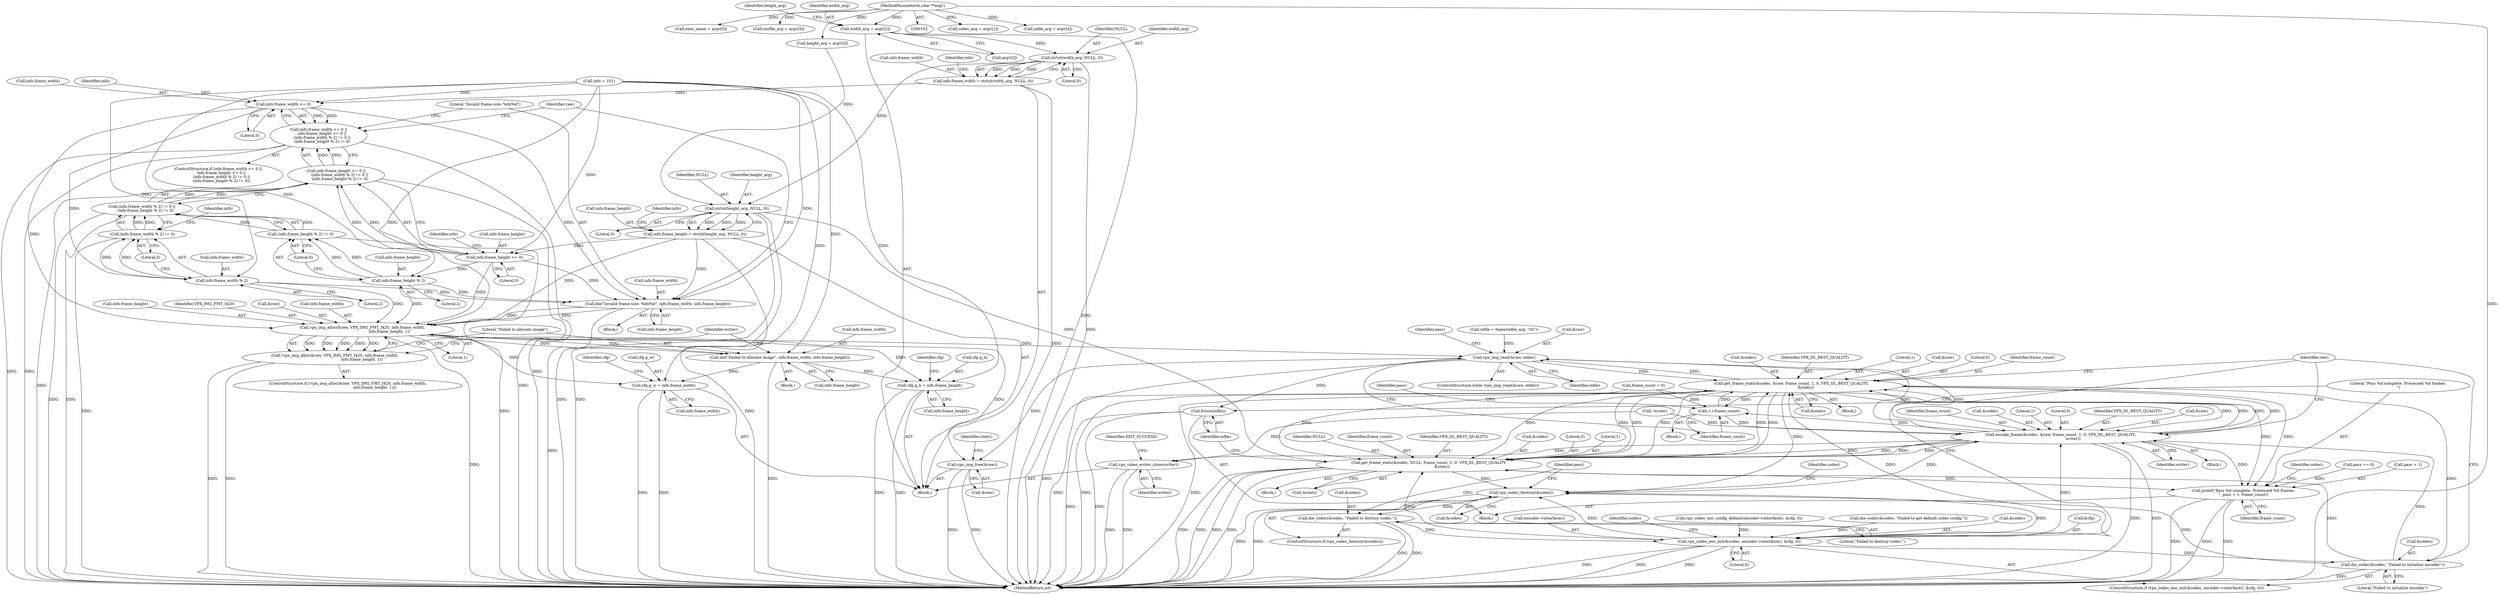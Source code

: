 digraph "1_Android_5a9753fca56f0eeb9f61e342b2fccffc364f9426_18@array" {
"1000142" [label="(Call,width_arg = argv[2])"];
"1000104" [label="(MethodParameterIn,char **argv)"];
"1000207" [label="(Call,strtol(width_arg, NULL, 0))"];
"1000203" [label="(Call,info.frame_width = strtol(width_arg, NULL, 0))"];
"1000221" [label="(Call,info.frame_width <= 0)"];
"1000220" [label="(Call,info.frame_width <= 0 ||\n      info.frame_height <= 0 ||\n      (info.frame_width % 2) != 0 ||\n      (info.frame_height % 2) != 0)"];
"1000234" [label="(Call,info.frame_width % 2)"];
"1000233" [label="(Call,(info.frame_width % 2) != 0)"];
"1000232" [label="(Call,(info.frame_width % 2) != 0 ||\n      (info.frame_height % 2) != 0)"];
"1000226" [label="(Call,info.frame_height <= 0 ||\n      (info.frame_width % 2) != 0 ||\n      (info.frame_height % 2) != 0)"];
"1000248" [label="(Call,die(\"Invalid frame size: %dx%d\", info.frame_width, info.frame_height))"];
"1000258" [label="(Call,vpx_img_alloc(&raw, VPX_IMG_FMT_I420, info.frame_width,\n                                             info.frame_height, 1))"];
"1000257" [label="(Call,!vpx_img_alloc(&raw, VPX_IMG_FMT_I420, info.frame_width,\n                                             info.frame_height, 1))"];
"1000270" [label="(Call,die(\"Failed to allocate image\", info.frame_width, info.frame_height))"];
"1000308" [label="(Call,cfg.g_w = info.frame_width)"];
"1000315" [label="(Call,cfg.g_h = info.frame_height)"];
"1000408" [label="(Call,vpx_img_read(&raw, infile))"];
"1000420" [label="(Call,get_frame_stats(&codec, &raw, frame_count, 1, 0, VPX_DL_BEST_QUALITY,\n                        &stats))"];
"1000413" [label="(Call,++frame_count)"];
"1000433" [label="(Call,encode_frame(&codec, &raw, frame_count, 1, 0, VPX_DL_BEST_QUALITY,\n                     writer))"];
"1000448" [label="(Call,get_frame_stats(&codec, NULL, frame_count, 1, 0, VPX_DL_BEST_QUALITY,\n                      &stats))"];
"1000464" [label="(Call,printf(\"Pass %d complete. Processed %d frames.\n\", pass + 1, frame_count))"];
"1000471" [label="(Call,vpx_codec_destroy(&codec))"];
"1000396" [label="(Call,vpx_codec_enc_init(&codec, encoder->interface(), &cfg, 0))"];
"1000403" [label="(Call,die_codec(&codec, \"Failed to initialize encoder\"))"];
"1000474" [label="(Call,die_codec(&codec, \"Failed to destroy codec.\"))"];
"1000485" [label="(Call,vpx_video_writer_close(writer))"];
"1000462" [label="(Call,fclose(infile))"];
"1000478" [label="(Call,vpx_img_free(&raw))"];
"1000215" [label="(Call,strtol(height_arg, NULL, 0))"];
"1000211" [label="(Call,info.frame_height = strtol(height_arg, NULL, 0))"];
"1000227" [label="(Call,info.frame_height <= 0)"];
"1000241" [label="(Call,info.frame_height % 2)"];
"1000240" [label="(Call,(info.frame_height % 2) != 0)"];
"1000227" [label="(Call,info.frame_height <= 0)"];
"1000204" [label="(Call,info.frame_width)"];
"1000465" [label="(Literal,\"Pass %d complete. Processed %d frames.\n\")"];
"1000400" [label="(Call,&cfg)"];
"1000241" [label="(Call,info.frame_height % 2)"];
"1000438" [label="(Identifier,frame_count)"];
"1000226" [label="(Call,info.frame_height <= 0 ||\n      (info.frame_width % 2) != 0 ||\n      (info.frame_height % 2) != 0)"];
"1000275" [label="(Call,info.frame_height)"];
"1000137" [label="(Call,codec_arg = argv[1])"];
"1000279" [label="(Identifier,writer)"];
"1000420" [label="(Call,get_frame_stats(&codec, &raw, frame_count, 1, 0, VPX_DL_BEST_QUALITY,\n                        &stats))"];
"1000463" [label="(Identifier,infile)"];
"1000203" [label="(Call,info.frame_width = strtol(width_arg, NULL, 0))"];
"1000406" [label="(Literal,\"Failed to initialize encoder\")"];
"1000399" [label="(Call,encoder->interface())"];
"1000257" [label="(Call,!vpx_img_alloc(&raw, VPX_IMG_FMT_I420, info.frame_width,\n                                             info.frame_height, 1))"];
"1000357" [label="(Identifier,pass)"];
"1000250" [label="(Call,info.frame_width)"];
"1000272" [label="(Call,info.frame_width)"];
"1000417" [label="(Identifier,pass)"];
"1000442" [label="(Identifier,writer)"];
"1000472" [label="(Call,&codec)"];
"1000428" [label="(Identifier,VPX_DL_BEST_QUALITY)"];
"1000213" [label="(Identifier,info)"];
"1000233" [label="(Call,(info.frame_width % 2) != 0)"];
"1000405" [label="(Identifier,codec)"];
"1000432" [label="(Block,)"];
"1000260" [label="(Identifier,raw)"];
"1000473" [label="(Identifier,codec)"];
"1000456" [label="(Call,&stats)"];
"1000312" [label="(Call,info.frame_width)"];
"1000297" [label="(Call,vpx_codec_enc_config_default(encoder->interface(), &cfg, 0))"];
"1000268" [label="(Literal,1)"];
"1000325" [label="(Identifier,cfg)"];
"1000434" [label="(Call,&codec)"];
"1000225" [label="(Literal,0)"];
"1000308" [label="(Call,cfg.g_w = info.frame_width)"];
"1000470" [label="(ControlStructure,if (vpx_codec_destroy(&codec)))"];
"1000426" [label="(Literal,1)"];
"1000246" [label="(Literal,0)"];
"1000404" [label="(Call,&codec)"];
"1000486" [label="(Identifier,writer)"];
"1000222" [label="(Call,info.frame_width)"];
"1000270" [label="(Call,die(\"Failed to allocate image\", info.frame_width, info.frame_height))"];
"1000316" [label="(Call,cfg.g_h)"];
"1000423" [label="(Call,&raw)"];
"1000209" [label="(Identifier,NULL)"];
"1000258" [label="(Call,vpx_img_alloc(&raw, VPX_IMG_FMT_I420, info.frame_width,\n                                             info.frame_height, 1))"];
"1000265" [label="(Call,info.frame_height)"];
"1000286" [label="(Call,!writer)"];
"1000152" [label="(Call,infile_arg = argv[4])"];
"1000253" [label="(Call,info.frame_height)"];
"1000212" [label="(Call,info.frame_height)"];
"1000433" [label="(Call,encode_frame(&codec, &raw, frame_count, 1, 0, VPX_DL_BEST_QUALITY,\n                     writer))"];
"1000429" [label="(Call,&stats)"];
"1000439" [label="(Literal,1)"];
"1000261" [label="(Identifier,VPX_IMG_FMT_I420)"];
"1000105" [label="(Block,)"];
"1000162" [label="(Call,exec_name = argv[0])"];
"1000217" [label="(Identifier,NULL)"];
"1000485" [label="(Call,vpx_video_writer_close(writer))"];
"1000157" [label="(Call,outfile_arg = argv[5])"];
"1000419" [label="(Block,)"];
"1000144" [label="(Call,argv[2])"];
"1000229" [label="(Identifier,info)"];
"1000410" [label="(Identifier,raw)"];
"1000259" [label="(Call,&raw)"];
"1000235" [label="(Call,info.frame_width)"];
"1000387" [label="(Call,infile = fopen(infile_arg, \"rb\"))"];
"1000245" [label="(Literal,2)"];
"1000242" [label="(Call,info.frame_height)"];
"1000148" [label="(Identifier,height_arg)"];
"1000228" [label="(Call,info.frame_height)"];
"1000232" [label="(Call,(info.frame_width % 2) != 0 ||\n      (info.frame_height % 2) != 0)"];
"1000412" [label="(Block,)"];
"1000396" [label="(Call,vpx_codec_enc_init(&codec, encoder->interface(), &cfg, 0))"];
"1000448" [label="(Call,get_frame_stats(&codec, NULL, frame_count, 1, 0, VPX_DL_BEST_QUALITY,\n                      &stats))"];
"1000216" [label="(Identifier,height_arg)"];
"1000427" [label="(Literal,0)"];
"1000474" [label="(Call,die_codec(&codec, \"Failed to destroy codec.\"))"];
"1000444" [label="(Call,pass == 0)"];
"1000451" [label="(Identifier,NULL)"];
"1000104" [label="(MethodParameterIn,char **argv)"];
"1000143" [label="(Identifier,width_arg)"];
"1000452" [label="(Identifier,frame_count)"];
"1000440" [label="(Literal,0)"];
"1000409" [label="(Call,&raw)"];
"1000455" [label="(Identifier,VPX_DL_BEST_QUALITY)"];
"1000488" [label="(Identifier,EXIT_SUCCESS)"];
"1000476" [label="(Identifier,codec)"];
"1000411" [label="(Identifier,infile)"];
"1000309" [label="(Call,cfg.g_w)"];
"1000447" [label="(Block,)"];
"1000142" [label="(Call,width_arg = argv[2])"];
"1000269" [label="(Block,)"];
"1000489" [label="(MethodReturn,int)"];
"1000240" [label="(Call,(info.frame_height % 2) != 0)"];
"1000211" [label="(Call,info.frame_height = strtol(height_arg, NULL, 0))"];
"1000234" [label="(Call,info.frame_width % 2)"];
"1000315" [label="(Call,cfg.g_h = info.frame_height)"];
"1000441" [label="(Identifier,VPX_DL_BEST_QUALITY)"];
"1000475" [label="(Call,&codec)"];
"1000248" [label="(Call,die(\"Invalid frame size: %dx%d\", info.frame_width, info.frame_height))"];
"1000478" [label="(Call,vpx_img_free(&raw))"];
"1000407" [label="(ControlStructure,while (vpx_img_read(&raw, infile)))"];
"1000483" [label="(Identifier,stats)"];
"1000271" [label="(Literal,\"Failed to allocate image\")"];
"1000479" [label="(Call,&raw)"];
"1000238" [label="(Literal,2)"];
"1000223" [label="(Identifier,info)"];
"1000445" [label="(Identifier,pass)"];
"1000304" [label="(Call,die_codec(&codec, \"Failed to get default codec config.\"))"];
"1000122" [label="(Call,info = {0})"];
"1000147" [label="(Call,height_arg = argv[3])"];
"1000471" [label="(Call,vpx_codec_destroy(&codec))"];
"1000449" [label="(Call,&codec)"];
"1000207" [label="(Call,strtol(width_arg, NULL, 0))"];
"1000262" [label="(Call,info.frame_width)"];
"1000414" [label="(Identifier,frame_count)"];
"1000464" [label="(Call,printf(\"Pass %d complete. Processed %d frames.\n\", pass + 1, frame_count))"];
"1000239" [label="(Literal,0)"];
"1000477" [label="(Literal,\"Failed to destroy codec.\")"];
"1000220" [label="(Call,info.frame_width <= 0 ||\n      info.frame_height <= 0 ||\n      (info.frame_width % 2) != 0 ||\n      (info.frame_height % 2) != 0)"];
"1000436" [label="(Call,&raw)"];
"1000454" [label="(Literal,0)"];
"1000469" [label="(Identifier,frame_count)"];
"1000218" [label="(Literal,0)"];
"1000210" [label="(Literal,0)"];
"1000247" [label="(Block,)"];
"1000256" [label="(ControlStructure,if (!vpx_img_alloc(&raw, VPX_IMG_FMT_I420, info.frame_width,\n                                             info.frame_height, 1)))"];
"1000219" [label="(ControlStructure,if (info.frame_width <= 0 ||\n      info.frame_height <= 0 ||\n      (info.frame_width % 2) != 0 ||\n      (info.frame_height % 2) != 0))"];
"1000453" [label="(Literal,1)"];
"1000408" [label="(Call,vpx_img_read(&raw, infile))"];
"1000395" [label="(ControlStructure,if (vpx_codec_enc_init(&codec, encoder->interface(), &cfg, 0)))"];
"1000397" [label="(Call,&codec)"];
"1000402" [label="(Literal,0)"];
"1000236" [label="(Identifier,info)"];
"1000249" [label="(Literal,\"Invalid frame size: %dx%d\")"];
"1000466" [label="(Call,pass + 1)"];
"1000413" [label="(Call,++frame_count)"];
"1000358" [label="(Block,)"];
"1000221" [label="(Call,info.frame_width <= 0)"];
"1000425" [label="(Identifier,frame_count)"];
"1000231" [label="(Literal,0)"];
"1000215" [label="(Call,strtol(height_arg, NULL, 0))"];
"1000319" [label="(Call,info.frame_height)"];
"1000243" [label="(Identifier,info)"];
"1000421" [label="(Call,&codec)"];
"1000317" [label="(Identifier,cfg)"];
"1000360" [label="(Call,frame_count = 0)"];
"1000208" [label="(Identifier,width_arg)"];
"1000462" [label="(Call,fclose(infile))"];
"1000403" [label="(Call,die_codec(&codec, \"Failed to initialize encoder\"))"];
"1000142" -> "1000105"  [label="AST: "];
"1000142" -> "1000144"  [label="CFG: "];
"1000143" -> "1000142"  [label="AST: "];
"1000144" -> "1000142"  [label="AST: "];
"1000148" -> "1000142"  [label="CFG: "];
"1000142" -> "1000489"  [label="DDG: "];
"1000104" -> "1000142"  [label="DDG: "];
"1000142" -> "1000207"  [label="DDG: "];
"1000104" -> "1000102"  [label="AST: "];
"1000104" -> "1000489"  [label="DDG: "];
"1000104" -> "1000137"  [label="DDG: "];
"1000104" -> "1000147"  [label="DDG: "];
"1000104" -> "1000152"  [label="DDG: "];
"1000104" -> "1000157"  [label="DDG: "];
"1000104" -> "1000162"  [label="DDG: "];
"1000207" -> "1000203"  [label="AST: "];
"1000207" -> "1000210"  [label="CFG: "];
"1000208" -> "1000207"  [label="AST: "];
"1000209" -> "1000207"  [label="AST: "];
"1000210" -> "1000207"  [label="AST: "];
"1000203" -> "1000207"  [label="CFG: "];
"1000207" -> "1000489"  [label="DDG: "];
"1000207" -> "1000203"  [label="DDG: "];
"1000207" -> "1000203"  [label="DDG: "];
"1000207" -> "1000203"  [label="DDG: "];
"1000207" -> "1000215"  [label="DDG: "];
"1000203" -> "1000105"  [label="AST: "];
"1000204" -> "1000203"  [label="AST: "];
"1000213" -> "1000203"  [label="CFG: "];
"1000203" -> "1000489"  [label="DDG: "];
"1000203" -> "1000221"  [label="DDG: "];
"1000221" -> "1000220"  [label="AST: "];
"1000221" -> "1000225"  [label="CFG: "];
"1000222" -> "1000221"  [label="AST: "];
"1000225" -> "1000221"  [label="AST: "];
"1000229" -> "1000221"  [label="CFG: "];
"1000220" -> "1000221"  [label="CFG: "];
"1000221" -> "1000220"  [label="DDG: "];
"1000221" -> "1000220"  [label="DDG: "];
"1000122" -> "1000221"  [label="DDG: "];
"1000221" -> "1000234"  [label="DDG: "];
"1000221" -> "1000248"  [label="DDG: "];
"1000221" -> "1000258"  [label="DDG: "];
"1000220" -> "1000219"  [label="AST: "];
"1000220" -> "1000226"  [label="CFG: "];
"1000226" -> "1000220"  [label="AST: "];
"1000249" -> "1000220"  [label="CFG: "];
"1000260" -> "1000220"  [label="CFG: "];
"1000220" -> "1000489"  [label="DDG: "];
"1000220" -> "1000489"  [label="DDG: "];
"1000220" -> "1000489"  [label="DDG: "];
"1000226" -> "1000220"  [label="DDG: "];
"1000226" -> "1000220"  [label="DDG: "];
"1000234" -> "1000233"  [label="AST: "];
"1000234" -> "1000238"  [label="CFG: "];
"1000235" -> "1000234"  [label="AST: "];
"1000238" -> "1000234"  [label="AST: "];
"1000239" -> "1000234"  [label="CFG: "];
"1000234" -> "1000233"  [label="DDG: "];
"1000234" -> "1000233"  [label="DDG: "];
"1000122" -> "1000234"  [label="DDG: "];
"1000234" -> "1000248"  [label="DDG: "];
"1000234" -> "1000258"  [label="DDG: "];
"1000233" -> "1000232"  [label="AST: "];
"1000233" -> "1000239"  [label="CFG: "];
"1000239" -> "1000233"  [label="AST: "];
"1000243" -> "1000233"  [label="CFG: "];
"1000232" -> "1000233"  [label="CFG: "];
"1000233" -> "1000489"  [label="DDG: "];
"1000233" -> "1000232"  [label="DDG: "];
"1000233" -> "1000232"  [label="DDG: "];
"1000232" -> "1000226"  [label="AST: "];
"1000232" -> "1000240"  [label="CFG: "];
"1000240" -> "1000232"  [label="AST: "];
"1000226" -> "1000232"  [label="CFG: "];
"1000232" -> "1000489"  [label="DDG: "];
"1000232" -> "1000489"  [label="DDG: "];
"1000232" -> "1000226"  [label="DDG: "];
"1000232" -> "1000226"  [label="DDG: "];
"1000240" -> "1000232"  [label="DDG: "];
"1000240" -> "1000232"  [label="DDG: "];
"1000226" -> "1000227"  [label="CFG: "];
"1000227" -> "1000226"  [label="AST: "];
"1000226" -> "1000489"  [label="DDG: "];
"1000226" -> "1000489"  [label="DDG: "];
"1000227" -> "1000226"  [label="DDG: "];
"1000227" -> "1000226"  [label="DDG: "];
"1000248" -> "1000247"  [label="AST: "];
"1000248" -> "1000253"  [label="CFG: "];
"1000249" -> "1000248"  [label="AST: "];
"1000250" -> "1000248"  [label="AST: "];
"1000253" -> "1000248"  [label="AST: "];
"1000260" -> "1000248"  [label="CFG: "];
"1000248" -> "1000489"  [label="DDG: "];
"1000122" -> "1000248"  [label="DDG: "];
"1000227" -> "1000248"  [label="DDG: "];
"1000211" -> "1000248"  [label="DDG: "];
"1000241" -> "1000248"  [label="DDG: "];
"1000248" -> "1000258"  [label="DDG: "];
"1000248" -> "1000258"  [label="DDG: "];
"1000258" -> "1000257"  [label="AST: "];
"1000258" -> "1000268"  [label="CFG: "];
"1000259" -> "1000258"  [label="AST: "];
"1000261" -> "1000258"  [label="AST: "];
"1000262" -> "1000258"  [label="AST: "];
"1000265" -> "1000258"  [label="AST: "];
"1000268" -> "1000258"  [label="AST: "];
"1000257" -> "1000258"  [label="CFG: "];
"1000258" -> "1000489"  [label="DDG: "];
"1000258" -> "1000257"  [label="DDG: "];
"1000258" -> "1000257"  [label="DDG: "];
"1000258" -> "1000257"  [label="DDG: "];
"1000258" -> "1000257"  [label="DDG: "];
"1000258" -> "1000257"  [label="DDG: "];
"1000122" -> "1000258"  [label="DDG: "];
"1000227" -> "1000258"  [label="DDG: "];
"1000211" -> "1000258"  [label="DDG: "];
"1000241" -> "1000258"  [label="DDG: "];
"1000258" -> "1000270"  [label="DDG: "];
"1000258" -> "1000270"  [label="DDG: "];
"1000258" -> "1000308"  [label="DDG: "];
"1000258" -> "1000315"  [label="DDG: "];
"1000258" -> "1000408"  [label="DDG: "];
"1000258" -> "1000478"  [label="DDG: "];
"1000257" -> "1000256"  [label="AST: "];
"1000271" -> "1000257"  [label="CFG: "];
"1000279" -> "1000257"  [label="CFG: "];
"1000257" -> "1000489"  [label="DDG: "];
"1000257" -> "1000489"  [label="DDG: "];
"1000270" -> "1000269"  [label="AST: "];
"1000270" -> "1000275"  [label="CFG: "];
"1000271" -> "1000270"  [label="AST: "];
"1000272" -> "1000270"  [label="AST: "];
"1000275" -> "1000270"  [label="AST: "];
"1000279" -> "1000270"  [label="CFG: "];
"1000270" -> "1000489"  [label="DDG: "];
"1000122" -> "1000270"  [label="DDG: "];
"1000270" -> "1000308"  [label="DDG: "];
"1000270" -> "1000315"  [label="DDG: "];
"1000308" -> "1000105"  [label="AST: "];
"1000308" -> "1000312"  [label="CFG: "];
"1000309" -> "1000308"  [label="AST: "];
"1000312" -> "1000308"  [label="AST: "];
"1000317" -> "1000308"  [label="CFG: "];
"1000308" -> "1000489"  [label="DDG: "];
"1000308" -> "1000489"  [label="DDG: "];
"1000122" -> "1000308"  [label="DDG: "];
"1000315" -> "1000105"  [label="AST: "];
"1000315" -> "1000319"  [label="CFG: "];
"1000316" -> "1000315"  [label="AST: "];
"1000319" -> "1000315"  [label="AST: "];
"1000325" -> "1000315"  [label="CFG: "];
"1000315" -> "1000489"  [label="DDG: "];
"1000315" -> "1000489"  [label="DDG: "];
"1000122" -> "1000315"  [label="DDG: "];
"1000408" -> "1000407"  [label="AST: "];
"1000408" -> "1000411"  [label="CFG: "];
"1000409" -> "1000408"  [label="AST: "];
"1000411" -> "1000408"  [label="AST: "];
"1000414" -> "1000408"  [label="CFG: "];
"1000445" -> "1000408"  [label="CFG: "];
"1000408" -> "1000489"  [label="DDG: "];
"1000433" -> "1000408"  [label="DDG: "];
"1000420" -> "1000408"  [label="DDG: "];
"1000387" -> "1000408"  [label="DDG: "];
"1000408" -> "1000420"  [label="DDG: "];
"1000408" -> "1000433"  [label="DDG: "];
"1000408" -> "1000462"  [label="DDG: "];
"1000408" -> "1000478"  [label="DDG: "];
"1000420" -> "1000419"  [label="AST: "];
"1000420" -> "1000429"  [label="CFG: "];
"1000421" -> "1000420"  [label="AST: "];
"1000423" -> "1000420"  [label="AST: "];
"1000425" -> "1000420"  [label="AST: "];
"1000426" -> "1000420"  [label="AST: "];
"1000427" -> "1000420"  [label="AST: "];
"1000428" -> "1000420"  [label="AST: "];
"1000429" -> "1000420"  [label="AST: "];
"1000410" -> "1000420"  [label="CFG: "];
"1000420" -> "1000489"  [label="DDG: "];
"1000420" -> "1000489"  [label="DDG: "];
"1000420" -> "1000489"  [label="DDG: "];
"1000420" -> "1000413"  [label="DDG: "];
"1000396" -> "1000420"  [label="DDG: "];
"1000403" -> "1000420"  [label="DDG: "];
"1000433" -> "1000420"  [label="DDG: "];
"1000433" -> "1000420"  [label="DDG: "];
"1000413" -> "1000420"  [label="DDG: "];
"1000448" -> "1000420"  [label="DDG: "];
"1000448" -> "1000420"  [label="DDG: "];
"1000420" -> "1000433"  [label="DDG: "];
"1000420" -> "1000433"  [label="DDG: "];
"1000420" -> "1000448"  [label="DDG: "];
"1000420" -> "1000448"  [label="DDG: "];
"1000420" -> "1000448"  [label="DDG: "];
"1000420" -> "1000448"  [label="DDG: "];
"1000420" -> "1000464"  [label="DDG: "];
"1000420" -> "1000471"  [label="DDG: "];
"1000413" -> "1000412"  [label="AST: "];
"1000413" -> "1000414"  [label="CFG: "];
"1000414" -> "1000413"  [label="AST: "];
"1000417" -> "1000413"  [label="CFG: "];
"1000360" -> "1000413"  [label="DDG: "];
"1000433" -> "1000413"  [label="DDG: "];
"1000413" -> "1000433"  [label="DDG: "];
"1000433" -> "1000432"  [label="AST: "];
"1000433" -> "1000442"  [label="CFG: "];
"1000434" -> "1000433"  [label="AST: "];
"1000436" -> "1000433"  [label="AST: "];
"1000438" -> "1000433"  [label="AST: "];
"1000439" -> "1000433"  [label="AST: "];
"1000440" -> "1000433"  [label="AST: "];
"1000441" -> "1000433"  [label="AST: "];
"1000442" -> "1000433"  [label="AST: "];
"1000410" -> "1000433"  [label="CFG: "];
"1000433" -> "1000489"  [label="DDG: "];
"1000433" -> "1000489"  [label="DDG: "];
"1000396" -> "1000433"  [label="DDG: "];
"1000403" -> "1000433"  [label="DDG: "];
"1000448" -> "1000433"  [label="DDG: "];
"1000286" -> "1000433"  [label="DDG: "];
"1000433" -> "1000448"  [label="DDG: "];
"1000433" -> "1000448"  [label="DDG: "];
"1000433" -> "1000448"  [label="DDG: "];
"1000433" -> "1000464"  [label="DDG: "];
"1000433" -> "1000471"  [label="DDG: "];
"1000433" -> "1000485"  [label="DDG: "];
"1000448" -> "1000447"  [label="AST: "];
"1000448" -> "1000456"  [label="CFG: "];
"1000449" -> "1000448"  [label="AST: "];
"1000451" -> "1000448"  [label="AST: "];
"1000452" -> "1000448"  [label="AST: "];
"1000453" -> "1000448"  [label="AST: "];
"1000454" -> "1000448"  [label="AST: "];
"1000455" -> "1000448"  [label="AST: "];
"1000456" -> "1000448"  [label="AST: "];
"1000463" -> "1000448"  [label="CFG: "];
"1000448" -> "1000489"  [label="DDG: "];
"1000448" -> "1000489"  [label="DDG: "];
"1000448" -> "1000489"  [label="DDG: "];
"1000448" -> "1000489"  [label="DDG: "];
"1000396" -> "1000448"  [label="DDG: "];
"1000403" -> "1000448"  [label="DDG: "];
"1000215" -> "1000448"  [label="DDG: "];
"1000360" -> "1000448"  [label="DDG: "];
"1000448" -> "1000464"  [label="DDG: "];
"1000448" -> "1000471"  [label="DDG: "];
"1000464" -> "1000358"  [label="AST: "];
"1000464" -> "1000469"  [label="CFG: "];
"1000465" -> "1000464"  [label="AST: "];
"1000466" -> "1000464"  [label="AST: "];
"1000469" -> "1000464"  [label="AST: "];
"1000473" -> "1000464"  [label="CFG: "];
"1000464" -> "1000489"  [label="DDG: "];
"1000464" -> "1000489"  [label="DDG: "];
"1000464" -> "1000489"  [label="DDG: "];
"1000444" -> "1000464"  [label="DDG: "];
"1000360" -> "1000464"  [label="DDG: "];
"1000471" -> "1000470"  [label="AST: "];
"1000471" -> "1000472"  [label="CFG: "];
"1000472" -> "1000471"  [label="AST: "];
"1000476" -> "1000471"  [label="CFG: "];
"1000357" -> "1000471"  [label="CFG: "];
"1000471" -> "1000489"  [label="DDG: "];
"1000471" -> "1000489"  [label="DDG: "];
"1000471" -> "1000396"  [label="DDG: "];
"1000396" -> "1000471"  [label="DDG: "];
"1000403" -> "1000471"  [label="DDG: "];
"1000471" -> "1000474"  [label="DDG: "];
"1000396" -> "1000395"  [label="AST: "];
"1000396" -> "1000402"  [label="CFG: "];
"1000397" -> "1000396"  [label="AST: "];
"1000399" -> "1000396"  [label="AST: "];
"1000400" -> "1000396"  [label="AST: "];
"1000402" -> "1000396"  [label="AST: "];
"1000405" -> "1000396"  [label="CFG: "];
"1000410" -> "1000396"  [label="CFG: "];
"1000396" -> "1000489"  [label="DDG: "];
"1000396" -> "1000489"  [label="DDG: "];
"1000396" -> "1000489"  [label="DDG: "];
"1000304" -> "1000396"  [label="DDG: "];
"1000474" -> "1000396"  [label="DDG: "];
"1000297" -> "1000396"  [label="DDG: "];
"1000396" -> "1000403"  [label="DDG: "];
"1000403" -> "1000395"  [label="AST: "];
"1000403" -> "1000406"  [label="CFG: "];
"1000404" -> "1000403"  [label="AST: "];
"1000406" -> "1000403"  [label="AST: "];
"1000410" -> "1000403"  [label="CFG: "];
"1000403" -> "1000489"  [label="DDG: "];
"1000474" -> "1000470"  [label="AST: "];
"1000474" -> "1000477"  [label="CFG: "];
"1000475" -> "1000474"  [label="AST: "];
"1000477" -> "1000474"  [label="AST: "];
"1000357" -> "1000474"  [label="CFG: "];
"1000474" -> "1000489"  [label="DDG: "];
"1000474" -> "1000489"  [label="DDG: "];
"1000485" -> "1000105"  [label="AST: "];
"1000485" -> "1000486"  [label="CFG: "];
"1000486" -> "1000485"  [label="AST: "];
"1000488" -> "1000485"  [label="CFG: "];
"1000485" -> "1000489"  [label="DDG: "];
"1000485" -> "1000489"  [label="DDG: "];
"1000286" -> "1000485"  [label="DDG: "];
"1000462" -> "1000358"  [label="AST: "];
"1000462" -> "1000463"  [label="CFG: "];
"1000463" -> "1000462"  [label="AST: "];
"1000465" -> "1000462"  [label="CFG: "];
"1000462" -> "1000489"  [label="DDG: "];
"1000462" -> "1000489"  [label="DDG: "];
"1000478" -> "1000105"  [label="AST: "];
"1000478" -> "1000479"  [label="CFG: "];
"1000479" -> "1000478"  [label="AST: "];
"1000483" -> "1000478"  [label="CFG: "];
"1000478" -> "1000489"  [label="DDG: "];
"1000478" -> "1000489"  [label="DDG: "];
"1000215" -> "1000211"  [label="AST: "];
"1000215" -> "1000218"  [label="CFG: "];
"1000216" -> "1000215"  [label="AST: "];
"1000217" -> "1000215"  [label="AST: "];
"1000218" -> "1000215"  [label="AST: "];
"1000211" -> "1000215"  [label="CFG: "];
"1000215" -> "1000489"  [label="DDG: "];
"1000215" -> "1000489"  [label="DDG: "];
"1000215" -> "1000211"  [label="DDG: "];
"1000215" -> "1000211"  [label="DDG: "];
"1000215" -> "1000211"  [label="DDG: "];
"1000147" -> "1000215"  [label="DDG: "];
"1000211" -> "1000105"  [label="AST: "];
"1000212" -> "1000211"  [label="AST: "];
"1000223" -> "1000211"  [label="CFG: "];
"1000211" -> "1000489"  [label="DDG: "];
"1000211" -> "1000227"  [label="DDG: "];
"1000227" -> "1000231"  [label="CFG: "];
"1000228" -> "1000227"  [label="AST: "];
"1000231" -> "1000227"  [label="AST: "];
"1000236" -> "1000227"  [label="CFG: "];
"1000122" -> "1000227"  [label="DDG: "];
"1000227" -> "1000241"  [label="DDG: "];
"1000241" -> "1000240"  [label="AST: "];
"1000241" -> "1000245"  [label="CFG: "];
"1000242" -> "1000241"  [label="AST: "];
"1000245" -> "1000241"  [label="AST: "];
"1000246" -> "1000241"  [label="CFG: "];
"1000241" -> "1000240"  [label="DDG: "];
"1000241" -> "1000240"  [label="DDG: "];
"1000122" -> "1000241"  [label="DDG: "];
"1000240" -> "1000246"  [label="CFG: "];
"1000246" -> "1000240"  [label="AST: "];
"1000240" -> "1000489"  [label="DDG: "];
}
